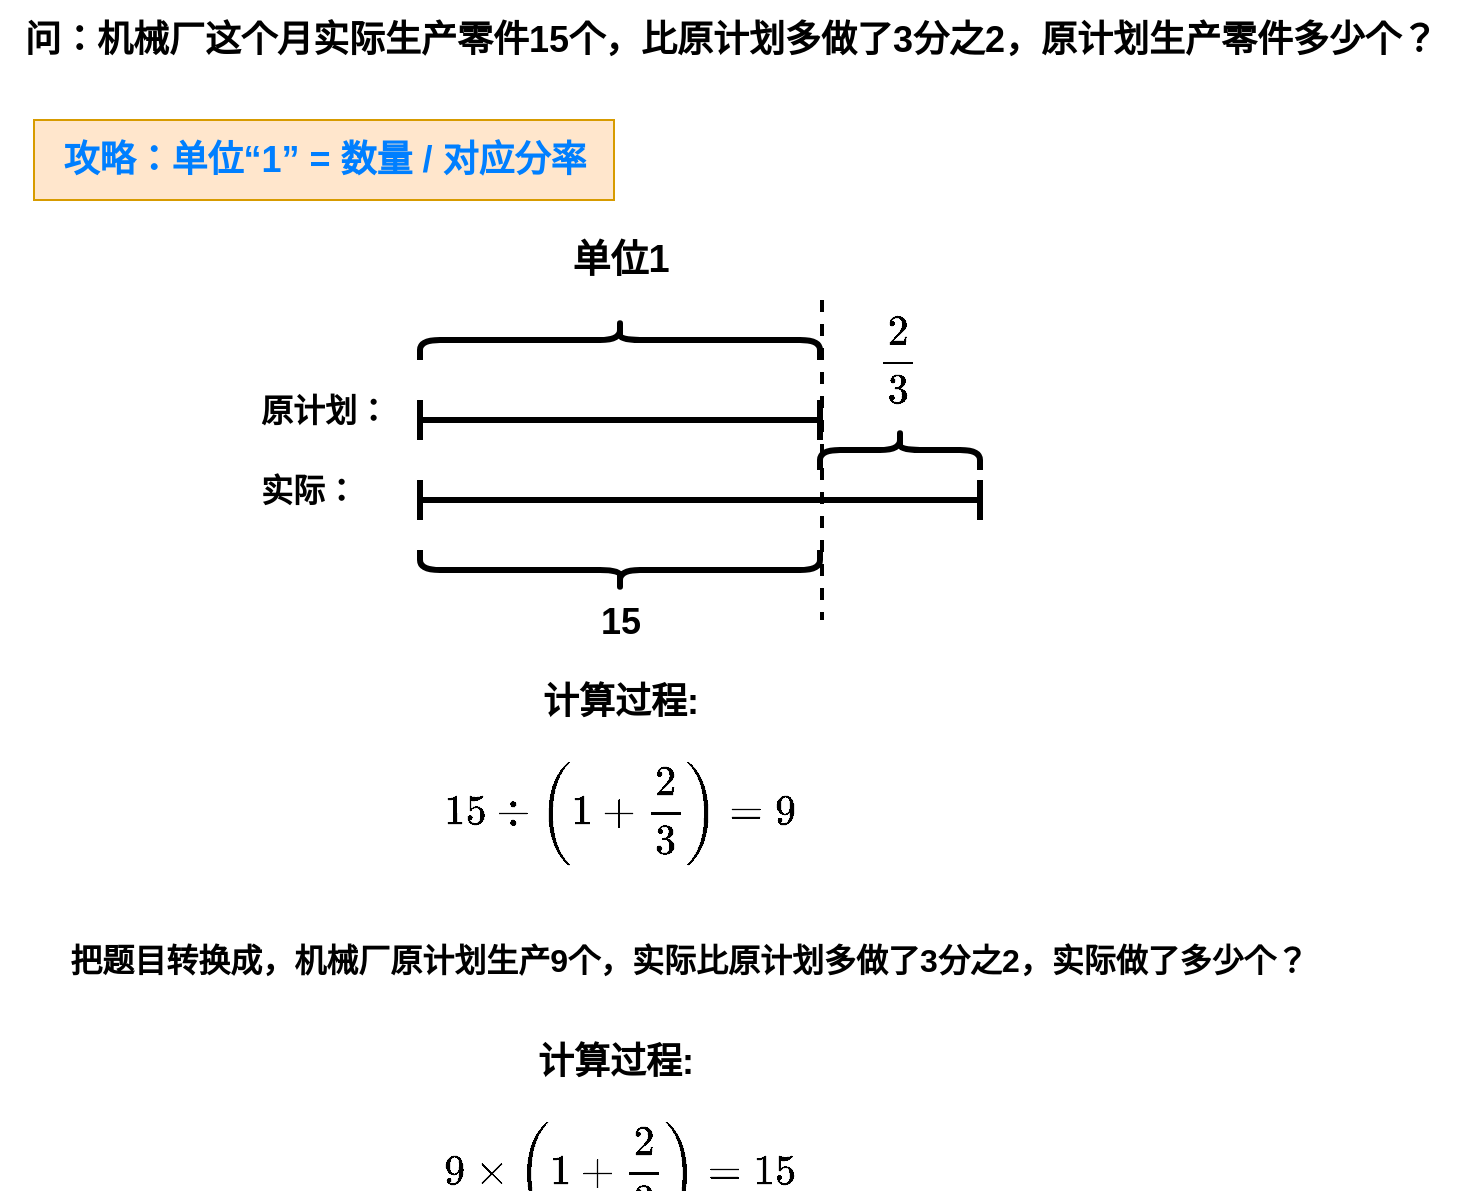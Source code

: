<mxfile version="22.1.7" type="github">
  <diagram name="第 1 页" id="ibf2PCoqaVutC7yzK83v">
    <mxGraphModel dx="1434" dy="774" grid="1" gridSize="10" guides="1" tooltips="1" connect="1" arrows="1" fold="1" page="1" pageScale="1" pageWidth="827" pageHeight="1169" math="1" shadow="0">
      <root>
        <mxCell id="0" />
        <mxCell id="MtduzZIu6qgq0mqLRXFH-38" parent="0" />
        <mxCell id="MtduzZIu6qgq0mqLRXFH-52" value="" style="shape=crossbar;whiteSpace=wrap;html=1;rounded=1;strokeWidth=3;" parent="MtduzZIu6qgq0mqLRXFH-38" vertex="1">
          <mxGeometry x="280" y="290" width="200" height="20" as="geometry" />
        </mxCell>
        <mxCell id="MtduzZIu6qgq0mqLRXFH-53" value="" style="shape=crossbar;whiteSpace=wrap;html=1;rounded=1;strokeWidth=3;" parent="MtduzZIu6qgq0mqLRXFH-38" vertex="1">
          <mxGeometry x="280" y="330" width="280" height="20" as="geometry" />
        </mxCell>
        <mxCell id="MtduzZIu6qgq0mqLRXFH-54" value="" style="shape=curlyBracket;whiteSpace=wrap;html=1;rounded=1;flipH=1;labelPosition=right;verticalLabelPosition=middle;align=left;verticalAlign=middle;rotation=-90;size=0.5;fontStyle=0;strokeWidth=3;" parent="MtduzZIu6qgq0mqLRXFH-38" vertex="1">
          <mxGeometry x="510" y="275" width="20" height="80" as="geometry" />
        </mxCell>
        <mxCell id="MtduzZIu6qgq0mqLRXFH-56" value="" style="line;strokeWidth=2;direction=south;html=1;dashed=1;spacingLeft=0;" parent="MtduzZIu6qgq0mqLRXFH-38" vertex="1">
          <mxGeometry x="476" y="240" width="10" height="160" as="geometry" />
        </mxCell>
        <mxCell id="MtduzZIu6qgq0mqLRXFH-59" value="" style="shape=curlyBracket;whiteSpace=wrap;html=1;rounded=1;flipH=1;labelPosition=right;verticalLabelPosition=middle;align=left;verticalAlign=middle;rotation=-90;size=0.5;fontStyle=0;strokeWidth=3;" parent="MtduzZIu6qgq0mqLRXFH-38" vertex="1">
          <mxGeometry x="370" y="160" width="20" height="200" as="geometry" />
        </mxCell>
        <mxCell id="MtduzZIu6qgq0mqLRXFH-60" value="&lt;b&gt;&lt;font style=&quot;font-size: 19px;&quot;&gt;单位1&lt;/font&gt;&lt;/b&gt;" style="text;html=1;align=center;verticalAlign=middle;resizable=0;points=[];autosize=1;strokeColor=none;fillColor=none;" parent="MtduzZIu6qgq0mqLRXFH-38" vertex="1">
          <mxGeometry x="345" y="200" width="70" height="40" as="geometry" />
        </mxCell>
        <mxCell id="MtduzZIu6qgq0mqLRXFH-62" value="" style="shape=curlyBracket;whiteSpace=wrap;html=1;rounded=1;flipH=1;labelPosition=right;verticalLabelPosition=middle;align=left;verticalAlign=middle;rotation=90;size=0.5;fontStyle=0;strokeWidth=3;" parent="MtduzZIu6qgq0mqLRXFH-38" vertex="1">
          <mxGeometry x="370" y="275" width="20" height="200" as="geometry" />
        </mxCell>
        <mxCell id="MtduzZIu6qgq0mqLRXFH-63" value="&lt;b&gt;&lt;font style=&quot;font-size: 18px;&quot;&gt;15&lt;/font&gt;&lt;/b&gt;" style="text;html=1;align=center;verticalAlign=middle;resizable=0;points=[];autosize=1;strokeColor=none;fillColor=none;" parent="MtduzZIu6qgq0mqLRXFH-38" vertex="1">
          <mxGeometry x="360" y="381" width="40" height="40" as="geometry" />
        </mxCell>
        <mxCell id="MtduzZIu6qgq0mqLRXFH-64" value="&lt;b&gt;&lt;font style=&quot;font-size: 18px;&quot;&gt;问：机械厂这个月实际生产零件15个，比原计划多做了3分之2，原计划生产零件多少个？&lt;/font&gt;&lt;/b&gt;" style="text;html=1;align=center;verticalAlign=middle;resizable=0;points=[];autosize=1;strokeColor=none;fillColor=none;" parent="MtduzZIu6qgq0mqLRXFH-38" vertex="1">
          <mxGeometry x="70" y="90" width="730" height="40" as="geometry" />
        </mxCell>
        <mxCell id="MtduzZIu6qgq0mqLRXFH-65" value="&lt;b&gt;&lt;font style=&quot;font-size: 16px;&quot;&gt;原计划：&lt;/font&gt;&lt;/b&gt;" style="text;html=1;align=center;verticalAlign=middle;resizable=0;points=[];autosize=1;strokeColor=none;fillColor=none;" parent="MtduzZIu6qgq0mqLRXFH-38" vertex="1">
          <mxGeometry x="187" y="280" width="90" height="30" as="geometry" />
        </mxCell>
        <mxCell id="MtduzZIu6qgq0mqLRXFH-66" value="&lt;b&gt;&lt;font style=&quot;font-size: 16px;&quot;&gt;实际：&lt;/font&gt;&lt;/b&gt;" style="text;html=1;align=center;verticalAlign=middle;resizable=0;points=[];autosize=1;strokeColor=none;fillColor=none;" parent="MtduzZIu6qgq0mqLRXFH-38" vertex="1">
          <mxGeometry x="189" y="320" width="70" height="30" as="geometry" />
        </mxCell>
        <mxCell id="MtduzZIu6qgq0mqLRXFH-67" value="&lt;b&gt;&lt;font color=&quot;#007fff&quot; style=&quot;font-size: 18px;&quot;&gt;攻略：单位“1” = 数量 / 对应分率&lt;/font&gt;&lt;/b&gt;" style="text;html=1;align=center;verticalAlign=middle;resizable=0;points=[];autosize=1;strokeColor=#d79b00;fillColor=#ffe6cc;" parent="MtduzZIu6qgq0mqLRXFH-38" vertex="1">
          <mxGeometry x="87" y="150" width="290" height="40" as="geometry" />
        </mxCell>
        <mxCell id="2jRnW_7S6aJnEa8HrIu5-6" value="&lt;b&gt;&lt;font style=&quot;font-size: 18px;&quot;&gt;$$ \frac{2}{3}$$&lt;/font&gt;&lt;/b&gt;" style="text;html=1;align=center;verticalAlign=middle;resizable=0;points=[];autosize=1;strokeColor=none;fillColor=none;" vertex="1" parent="MtduzZIu6qgq0mqLRXFH-38">
          <mxGeometry x="444" y="250" width="150" height="40" as="geometry" />
        </mxCell>
        <mxCell id="2jRnW_7S6aJnEa8HrIu5-8" value="&lt;font style=&quot;font-size: 18px;&quot;&gt;&lt;b style=&quot;&quot;&gt;&lt;font style=&quot;font-size: 18px;&quot;&gt;计算过程:&lt;/font&gt;&lt;/b&gt;&lt;span style=&quot;&quot;&gt; $$ 15 \div \left ( 1 + \frac{2}{3} \right ) = 9 $$&lt;/span&gt;&lt;/font&gt;" style="text;html=1;align=center;verticalAlign=middle;resizable=0;points=[];autosize=1;strokeColor=none;fillColor=none;" vertex="1" parent="MtduzZIu6qgq0mqLRXFH-38">
          <mxGeometry x="150" y="465" width="460" height="40" as="geometry" />
        </mxCell>
        <mxCell id="2jRnW_7S6aJnEa8HrIu5-11" value="&lt;font style=&quot;font-size: 16px;&quot;&gt;&lt;b&gt;把题目转换成，机械厂原计划生产9个，实际比原计划多做了3分之2，实际做了多少个？&lt;/b&gt;&lt;/font&gt;" style="text;html=1;align=center;verticalAlign=middle;resizable=0;points=[];autosize=1;strokeColor=none;fillColor=none;" vertex="1" parent="MtduzZIu6qgq0mqLRXFH-38">
          <mxGeometry x="94" y="555" width="640" height="30" as="geometry" />
        </mxCell>
        <mxCell id="2jRnW_7S6aJnEa8HrIu5-12" value="&lt;font style=&quot;font-size: 18px;&quot;&gt;&lt;b style=&quot;border-color: var(--border-color);&quot;&gt;&lt;font style=&quot;border-color: var(--border-color); font-size: 18px;&quot;&gt;计算过程:&lt;/font&gt;&lt;/b&gt;&amp;nbsp;$$ 9&amp;nbsp; \times \left ( 1 + \frac{2}{3} \right ) = 15 $$&lt;/font&gt;" style="text;html=1;align=center;verticalAlign=middle;resizable=0;points=[];autosize=1;strokeColor=none;fillColor=none;" vertex="1" parent="MtduzZIu6qgq0mqLRXFH-38">
          <mxGeometry x="140" y="645" width="480" height="40" as="geometry" />
        </mxCell>
      </root>
    </mxGraphModel>
  </diagram>
</mxfile>
